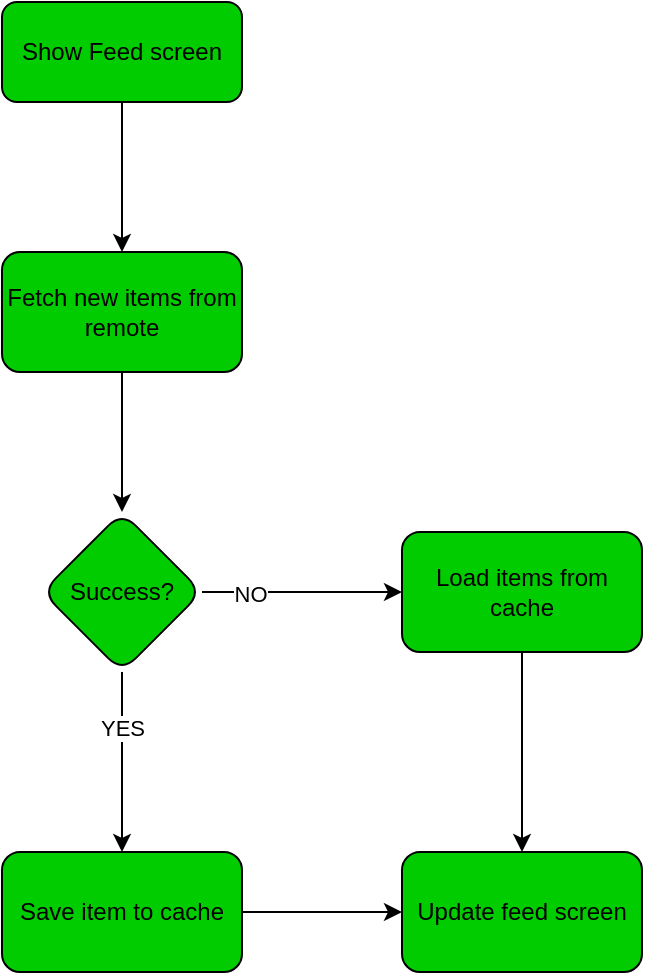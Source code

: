 <mxfile version="22.0.6" type="github">
  <diagram name="Page-1" id="BLn8ALIilPdkz5z4A4q3">
    <mxGraphModel dx="749" dy="797" grid="1" gridSize="10" guides="1" tooltips="1" connect="1" arrows="1" fold="1" page="1" pageScale="1" pageWidth="850" pageHeight="1100" math="0" shadow="0">
      <root>
        <mxCell id="0" />
        <mxCell id="1" parent="0" />
        <mxCell id="llGfyoLKmQwi6blGWJ6B-3" value="" style="edgeStyle=orthogonalEdgeStyle;rounded=0;orthogonalLoop=1;jettySize=auto;html=1;fillColor=#00CC00;" edge="1" parent="1" source="llGfyoLKmQwi6blGWJ6B-1" target="llGfyoLKmQwi6blGWJ6B-2">
          <mxGeometry relative="1" as="geometry" />
        </mxCell>
        <mxCell id="llGfyoLKmQwi6blGWJ6B-1" value="Show Feed screen" style="rounded=1;whiteSpace=wrap;html=1;fillColor=#00CC00;" vertex="1" parent="1">
          <mxGeometry x="190" y="110" width="120" height="50" as="geometry" />
        </mxCell>
        <mxCell id="llGfyoLKmQwi6blGWJ6B-5" value="" style="edgeStyle=orthogonalEdgeStyle;rounded=0;orthogonalLoop=1;jettySize=auto;html=1;fillColor=#00CC00;" edge="1" parent="1" source="llGfyoLKmQwi6blGWJ6B-2" target="llGfyoLKmQwi6blGWJ6B-4">
          <mxGeometry relative="1" as="geometry" />
        </mxCell>
        <mxCell id="llGfyoLKmQwi6blGWJ6B-2" value="Fetch new items from remote" style="whiteSpace=wrap;html=1;rounded=1;fillColor=#00CC00;" vertex="1" parent="1">
          <mxGeometry x="190" y="235" width="120" height="60" as="geometry" />
        </mxCell>
        <mxCell id="llGfyoLKmQwi6blGWJ6B-7" value="" style="edgeStyle=orthogonalEdgeStyle;rounded=0;orthogonalLoop=1;jettySize=auto;html=1;fillColor=#00CC00;" edge="1" parent="1" source="llGfyoLKmQwi6blGWJ6B-4" target="llGfyoLKmQwi6blGWJ6B-6">
          <mxGeometry relative="1" as="geometry" />
        </mxCell>
        <mxCell id="llGfyoLKmQwi6blGWJ6B-8" value="NO" style="edgeLabel;html=1;align=center;verticalAlign=middle;resizable=0;points=[];fillColor=#00CC00;" vertex="1" connectable="0" parent="llGfyoLKmQwi6blGWJ6B-7">
          <mxGeometry x="-0.533" y="-1" relative="1" as="geometry">
            <mxPoint as="offset" />
          </mxGeometry>
        </mxCell>
        <mxCell id="llGfyoLKmQwi6blGWJ6B-10" value="" style="edgeStyle=orthogonalEdgeStyle;rounded=0;orthogonalLoop=1;jettySize=auto;html=1;fillColor=#00CC00;" edge="1" parent="1" source="llGfyoLKmQwi6blGWJ6B-4" target="llGfyoLKmQwi6blGWJ6B-9">
          <mxGeometry relative="1" as="geometry" />
        </mxCell>
        <mxCell id="llGfyoLKmQwi6blGWJ6B-11" value="YES" style="edgeLabel;html=1;align=center;verticalAlign=middle;resizable=0;points=[];fillColor=#00CC00;" vertex="1" connectable="0" parent="llGfyoLKmQwi6blGWJ6B-10">
          <mxGeometry x="-0.378" relative="1" as="geometry">
            <mxPoint as="offset" />
          </mxGeometry>
        </mxCell>
        <mxCell id="llGfyoLKmQwi6blGWJ6B-4" value="Success?" style="rhombus;whiteSpace=wrap;html=1;rounded=1;fillColor=#00CC00;" vertex="1" parent="1">
          <mxGeometry x="210" y="365" width="80" height="80" as="geometry" />
        </mxCell>
        <mxCell id="llGfyoLKmQwi6blGWJ6B-14" value="" style="edgeStyle=orthogonalEdgeStyle;rounded=0;orthogonalLoop=1;jettySize=auto;html=1;fillColor=#00CC00;" edge="1" parent="1" source="llGfyoLKmQwi6blGWJ6B-6" target="llGfyoLKmQwi6blGWJ6B-13">
          <mxGeometry relative="1" as="geometry" />
        </mxCell>
        <mxCell id="llGfyoLKmQwi6blGWJ6B-6" value="Load items from cache" style="whiteSpace=wrap;html=1;rounded=1;fillColor=#00CC00;" vertex="1" parent="1">
          <mxGeometry x="390" y="375" width="120" height="60" as="geometry" />
        </mxCell>
        <mxCell id="llGfyoLKmQwi6blGWJ6B-15" style="edgeStyle=orthogonalEdgeStyle;rounded=0;orthogonalLoop=1;jettySize=auto;html=1;entryX=0;entryY=0.5;entryDx=0;entryDy=0;fillColor=#00CC00;" edge="1" parent="1" source="llGfyoLKmQwi6blGWJ6B-9" target="llGfyoLKmQwi6blGWJ6B-13">
          <mxGeometry relative="1" as="geometry" />
        </mxCell>
        <mxCell id="llGfyoLKmQwi6blGWJ6B-9" value="Save item to cache" style="whiteSpace=wrap;html=1;rounded=1;fillColor=#00CC00;" vertex="1" parent="1">
          <mxGeometry x="190" y="535" width="120" height="60" as="geometry" />
        </mxCell>
        <mxCell id="llGfyoLKmQwi6blGWJ6B-13" value="Update feed screen" style="whiteSpace=wrap;html=1;rounded=1;fillColor=#00CC00;" vertex="1" parent="1">
          <mxGeometry x="390" y="535" width="120" height="60" as="geometry" />
        </mxCell>
      </root>
    </mxGraphModel>
  </diagram>
</mxfile>
